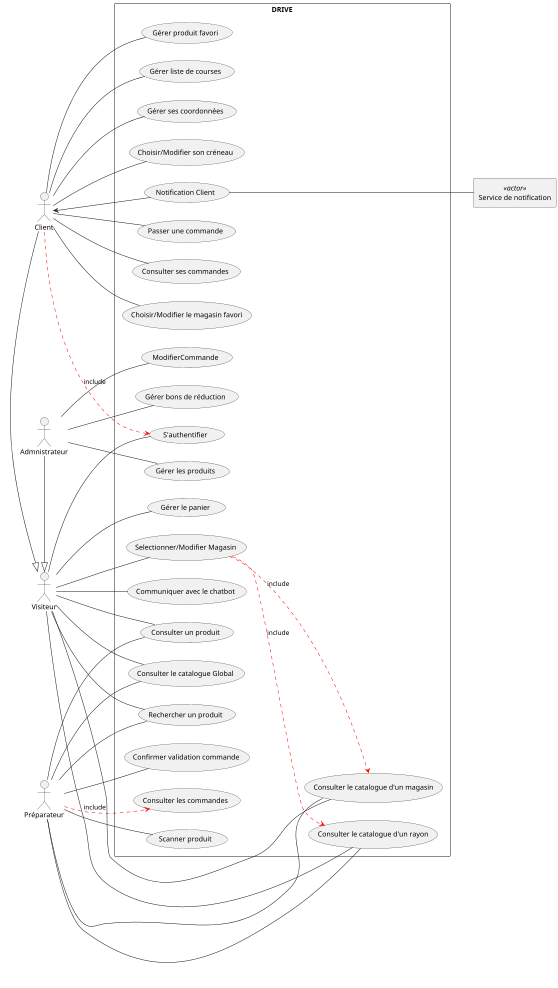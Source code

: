 @startuml Usecase

scale 0.50

:Visiteur: as V
:Client: as C
:Préparateur: as P
:Admnistrateur: as Ad

agent "Service de notification" <<actor>> as ServiceNotif

C -|> V
Ad -|> V

rectangle DRIVE {

(Rechercher un produit) as RechercherProduit
(Consulter le catalogue Global) as ConsulterCatalogueGlobal
(Consulter le catalogue d'un rayon) as ConsulterRayon
(Consulter le catalogue d'un magasin) as ConsulterCatalogueMagasin
(Consulter un produit) as ConsulterProduit
(S'authentifier) as Auth
(Gérer le panier) as GererPanier
(Passer une commande) as PasserCommande
(Consulter ses commandes) as ConsulterCommandeClient
(Consulter les commandes) as ConsulterCommandes
(Selectionner/Modifier Magasin) as SelectionMagasin
(Choisir/Modifier le magasin favori) as ChoisirMagasinFavoris
(Gérer produit favori) as GererProduitsFavoris
(Gérer liste de courses) as GererListeCourses
(Gérer ses coordonnées) as GererCoordonnees
(Choisir/Modifier son créneau) as ChoisirCreneau
(Gérer les produits) as GérerProduits
(ModifierCommande) as ModifierCommande
(Gérer bons de réduction) as GererBonsReduction
(Communiquer avec le chatbot) as CommunicationChatBot
(Scanner produit) as ScannerProduit
(Confirmer validation commande) as ValiderPrepCommande
(Notification Client) as NotifClient

}



left to right direction
V -- Auth
V -- SelectionMagasin 
V -- GererPanier
V -- ConsulterCatalogueGlobal
V -- ConsulterRayon
V -- ConsulterCatalogueMagasin
V -- ConsulterProduit
V -- RechercherProduit
V -- CommunicationChatBot

SelectionMagasin ..> ConsulterCatalogueMagasin  #red : include
SelectionMagasin ..> ConsulterRayon  #red : include

Auth <.. C #red : include

NotifClient --- ServiceNotif
NotifClient --> C


C -- ChoisirCreneau
C -- PasserCommande
C -- ConsulterCommandeClient
C -- ChoisirMagasinFavoris 
C -- GererListeCourses
C -- GererCoordonnees
C -- GererProduitsFavoris


P ..> ConsulterCommandes #red : include
P -- ConsulterCatalogueGlobal
P -- ConsulterRayon
P -- ConsulterCatalogueMagasin
P -- ConsulterProduit
P -- RechercherProduit
P -- ScannerProduit
P -- ValiderPrepCommande



Ad -- GérerProduits
Ad -- ModifierCommande
Ad -- GererBonsReduction






@enduml